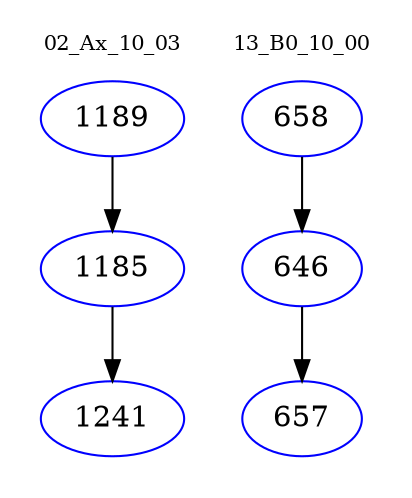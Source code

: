 digraph{
subgraph cluster_0 {
color = white
label = "02_Ax_10_03";
fontsize=10;
T0_1189 [label="1189", color="blue"]
T0_1189 -> T0_1185 [color="black"]
T0_1185 [label="1185", color="blue"]
T0_1185 -> T0_1241 [color="black"]
T0_1241 [label="1241", color="blue"]
}
subgraph cluster_1 {
color = white
label = "13_B0_10_00";
fontsize=10;
T1_658 [label="658", color="blue"]
T1_658 -> T1_646 [color="black"]
T1_646 [label="646", color="blue"]
T1_646 -> T1_657 [color="black"]
T1_657 [label="657", color="blue"]
}
}
